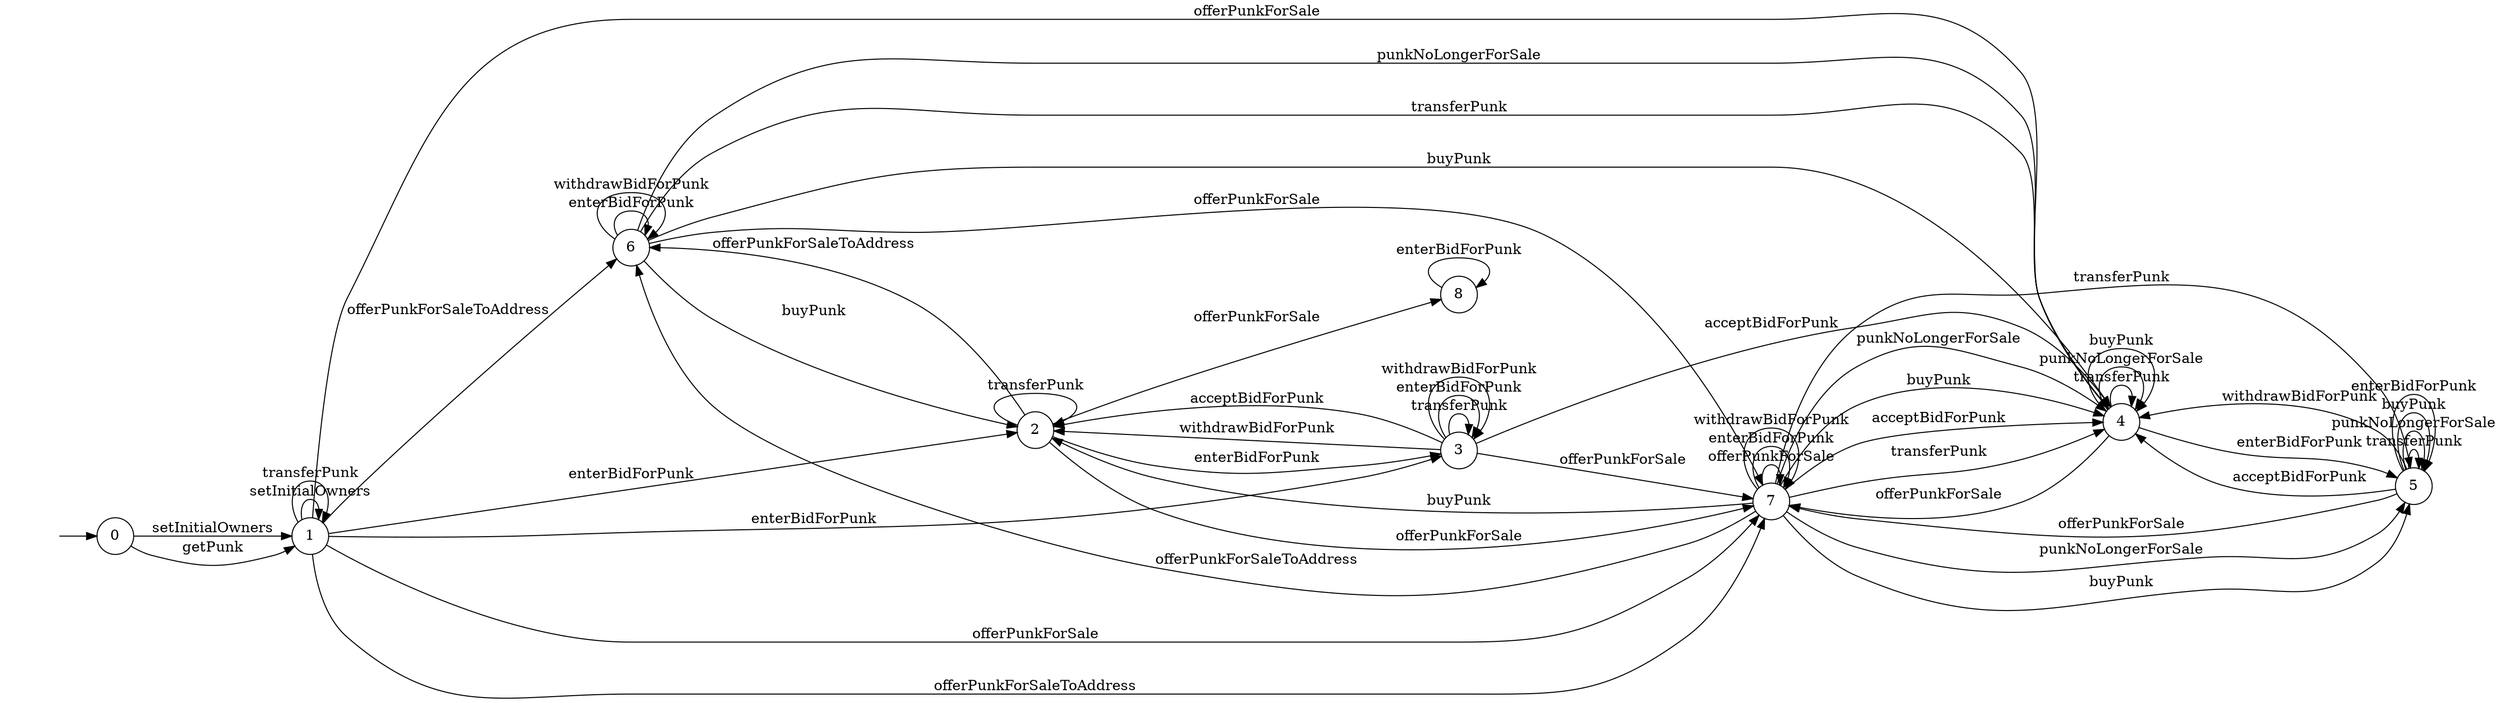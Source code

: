 digraph "./InvConPlus/Dapp-Automata-data/result/model-fix/0xb47e3cd837ddf8e4c57f05d70ab865de6e193bbb/CryptoPunksMarket/FSM-8" {
	graph [rankdir=LR]
	"" [label="" shape=plaintext]
	0 [label=0 shape=circle]
	6 [label=6 shape=circle]
	3 [label=3 shape=circle]
	2 [label=2 shape=circle]
	1 [label=1 shape=circle]
	5 [label=5 shape=circle]
	8 [label=8 shape=circle]
	4 [label=4 shape=circle]
	7 [label=7 shape=circle]
	"" -> 0 [label=""]
	0 -> 1 [label=setInitialOwners]
	0 -> 1 [label=getPunk]
	1 -> 1 [label=setInitialOwners]
	1 -> 1 [label=transferPunk]
	1 -> 4 [label=offerPunkForSale]
	1 -> 7 [label=offerPunkForSale]
	1 -> 6 [label=offerPunkForSaleToAddress]
	1 -> 7 [label=offerPunkForSaleToAddress]
	1 -> 3 [label=enterBidForPunk]
	1 -> 2 [label=enterBidForPunk]
	6 -> 4 [label=transferPunk]
	6 -> 4 [label=punkNoLongerForSale]
	6 -> 7 [label=offerPunkForSale]
	6 -> 4 [label=buyPunk]
	6 -> 2 [label=buyPunk]
	6 -> 6 [label=enterBidForPunk]
	6 -> 6 [label=withdrawBidForPunk]
	8 -> 8 [label=enterBidForPunk]
	7 -> 4 [label=transferPunk]
	7 -> 5 [label=transferPunk]
	7 -> 4 [label=punkNoLongerForSale]
	7 -> 5 [label=punkNoLongerForSale]
	7 -> 7 [label=offerPunkForSale]
	7 -> 6 [label=offerPunkForSaleToAddress]
	7 -> 4 [label=buyPunk]
	7 -> 2 [label=buyPunk]
	7 -> 5 [label=buyPunk]
	7 -> 7 [label=enterBidForPunk]
	7 -> 4 [label=acceptBidForPunk]
	7 -> 7 [label=withdrawBidForPunk]
	5 -> 5 [label=transferPunk]
	5 -> 5 [label=punkNoLongerForSale]
	5 -> 7 [label=offerPunkForSale]
	5 -> 5 [label=buyPunk]
	5 -> 5 [label=enterBidForPunk]
	5 -> 4 [label=acceptBidForPunk]
	5 -> 4 [label=withdrawBidForPunk]
	4 -> 4 [label=transferPunk]
	4 -> 4 [label=punkNoLongerForSale]
	4 -> 7 [label=offerPunkForSale]
	4 -> 4 [label=buyPunk]
	4 -> 5 [label=enterBidForPunk]
	3 -> 3 [label=transferPunk]
	3 -> 7 [label=offerPunkForSale]
	3 -> 3 [label=enterBidForPunk]
	3 -> 4 [label=acceptBidForPunk]
	3 -> 2 [label=acceptBidForPunk]
	3 -> 3 [label=withdrawBidForPunk]
	3 -> 2 [label=withdrawBidForPunk]
	2 -> 2 [label=transferPunk]
	2 -> 8 [label=offerPunkForSale]
	2 -> 7 [label=offerPunkForSale]
	2 -> 6 [label=offerPunkForSaleToAddress]
	2 -> 3 [label=enterBidForPunk]
}
